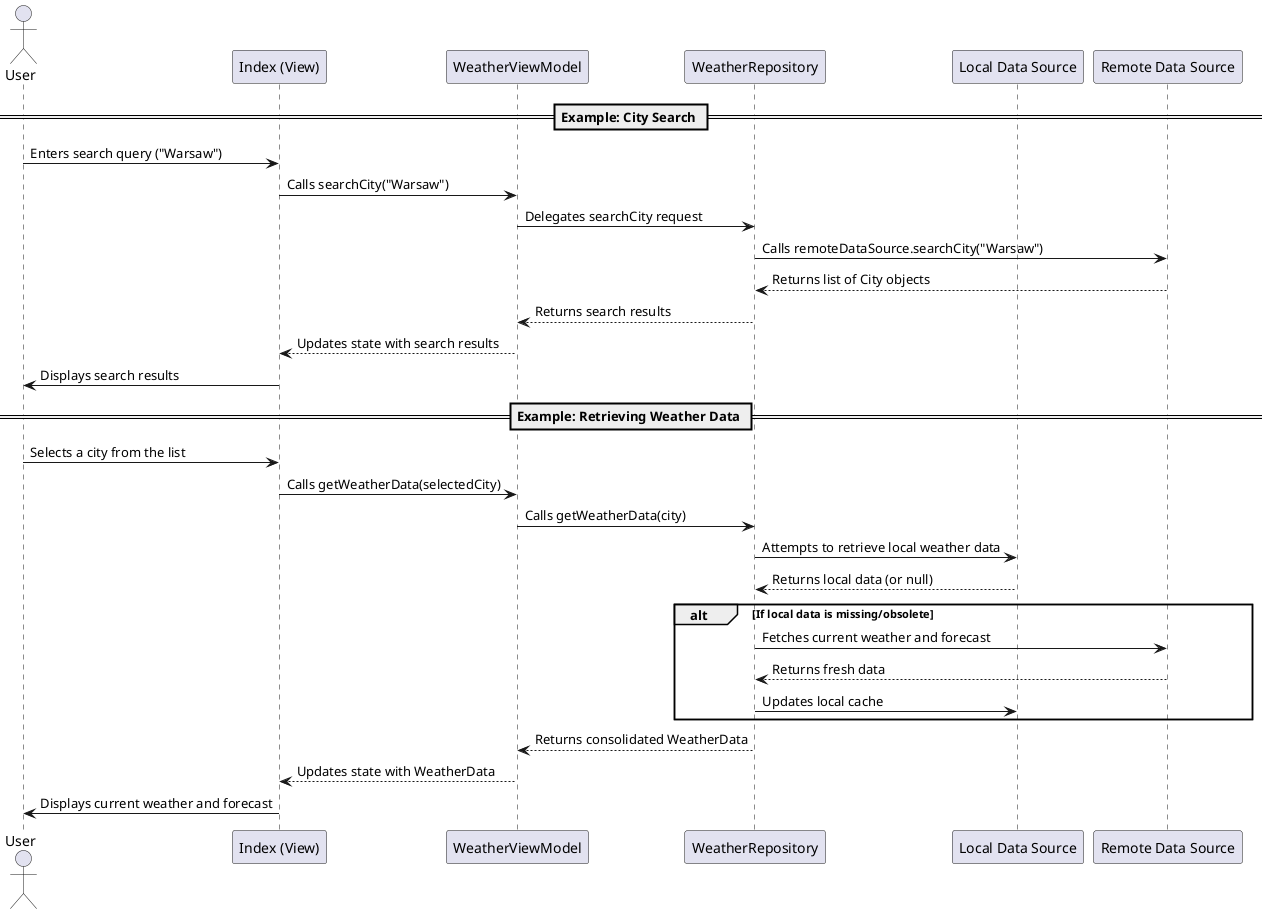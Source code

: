 @startuml
actor User

participant "Index (View)" as View
participant "WeatherViewModel" as VM
participant "WeatherRepository" as Repo
participant "Local Data Source" as LocalDS
participant "Remote Data Source" as RemoteDS

== Example: City Search ==
User -> View: Enters search query ("Warsaw")
View -> VM: Calls searchCity("Warsaw")
VM -> Repo: Delegates searchCity request
Repo -> RemoteDS: Calls remoteDataSource.searchCity("Warsaw")
RemoteDS --> Repo: Returns list of City objects
Repo --> VM: Returns search results
VM --> View: Updates state with search results
View -> User: Displays search results

== Example: Retrieving Weather Data ==
User -> View: Selects a city from the list
View -> VM: Calls getWeatherData(selectedCity)
VM -> Repo: Calls getWeatherData(city)
Repo -> LocalDS: Attempts to retrieve local weather data
LocalDS --> Repo: Returns local data (or null)
alt If local data is missing/obsolete
  Repo -> RemoteDS: Fetches current weather and forecast
  RemoteDS --> Repo: Returns fresh data
  Repo -> LocalDS: Updates local cache
end
Repo --> VM: Returns consolidated WeatherData
VM --> View: Updates state with WeatherData
View -> User: Displays current weather and forecast
@enduml
